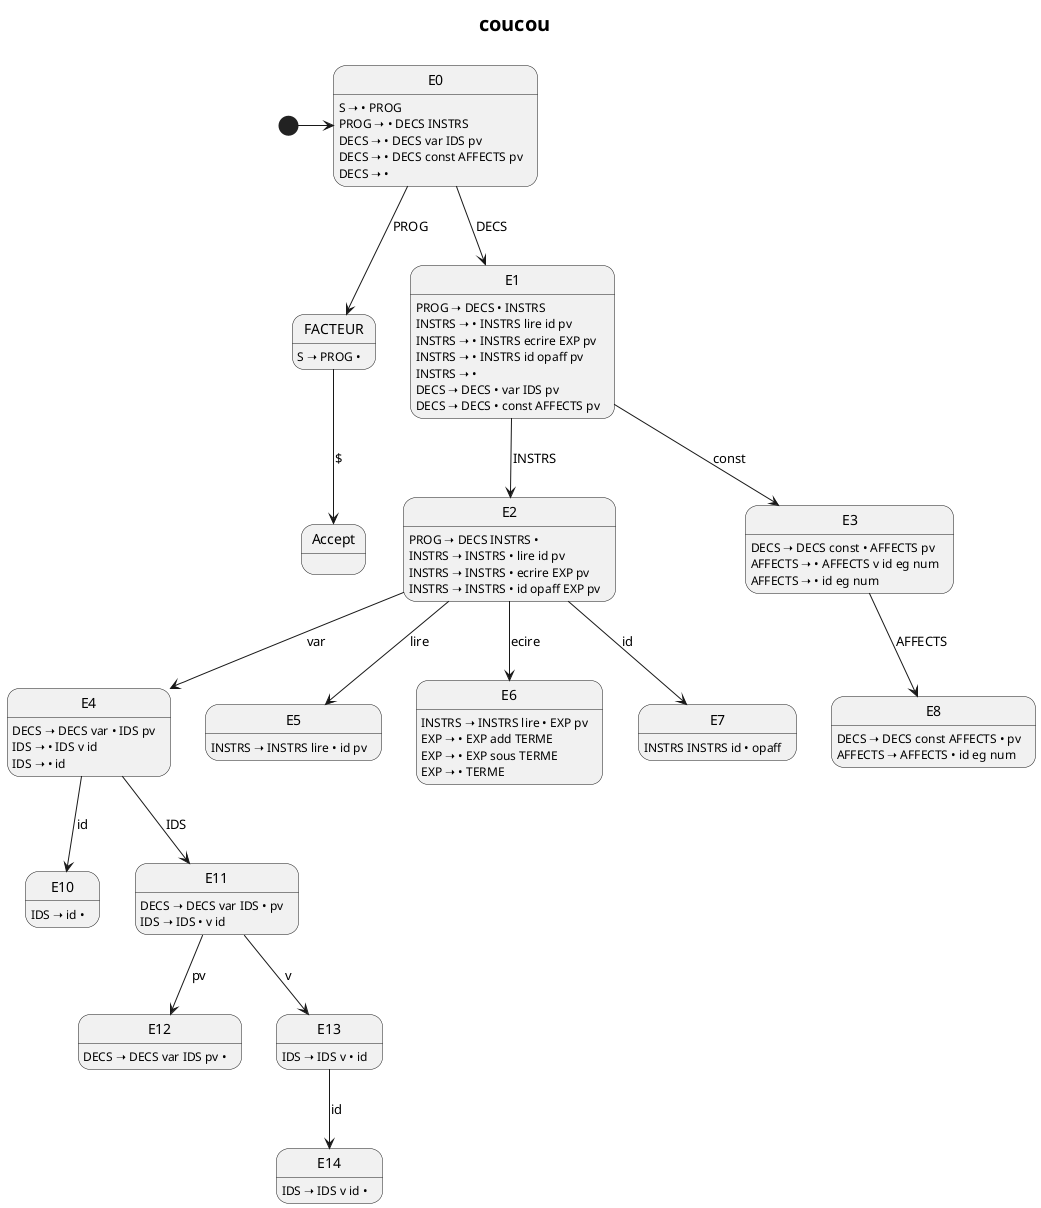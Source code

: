 @startuml
skinparam shadowing false
skinparam monochrome true
skinparam TitleFontSize 20
skinparam sequenceTitleFontSize 20
skinparam sequenceTitleFontStyle plain

title coucou\n----

!define __ ➝
!define O •
!define DECS DECS
!define T TERME
!define F FACTEUR
state F : S __ PROG O

state Accept

state E0 : S __ O PROG
state E0 : PROG __ O DECS INSTRS
state E0 : DECS __ O DECS var IDS pv
state E0 : DECS __ O DECS const AFFECTS pv
state E0 : DECS __ O

state E1 : PROG __ DECS O INSTRS
state E1 : INSTRS __ O INSTRS lire id pv
state E1 : INSTRS __ O INSTRS ecrire EXP pv
state E1 : INSTRS __ O INSTRS id opaff pv
state E1 : INSTRS __ O
state E1 : DECS __ DECS O var IDS pv
state E1 : DECS __ DECS O const AFFECTS pv

state E2 : PROG __ DECS INSTRS O
state E2 : INSTRS __ INSTRS O lire id pv
state E2 : INSTRS __ INSTRS O ecrire EXP pv
state E2 : INSTRS __ INSTRS O id opaff EXP pv

state E3 : DECS __ DECS const O AFFECTS pv
state E3 : AFFECTS __ O AFFECTS v id eg num
state E3 : AFFECTS __ O id eg num

state E4 : DECS __ DECS var O IDS pv
state E4 : IDS __ O IDS v id
state E4 : IDS __ O id


state E5 : INSTRS __ INSTRS lire O id pv
state E6 : INSTRS __ INSTRS lire O EXP pv
state E6 : EXP __ O EXP add T
state E6 : EXP __ O EXP sous T
state E6 : EXP __ O T

state E7 : INSTRS INSTRS id O opaff

state E8 : DECS __ DECS const AFFECTS O pv
state E8 : AFFECTS __ AFFECTS O id eg num

state E10 : IDS __ id O

state E11 : DECS __ DECS var IDS O pv
state E11 : IDS __ IDS O v id

state E12 : DECS __ DECS var IDS pv O

state E13 : IDS __ IDS v O id

state E14 : IDS __ IDS v id O



[*] -> E0
E0 --> E1 : DECS
E1 --> E2 : INSTRS
F --> Accept : $
E0 --> F : PROG
E1 --> E3 : const
E2 --> E4 : var
E4 --> E11 : IDS
E11 --> E12 : pv
E4 --> E10 : id
E11 --> E13 : v
E13 --> E14 : id
E2 --> E5 : lire
E2 --> E6 : ecire
E2 --> E7 : id
E3 --> E8 : AFFECTS

@enduml
